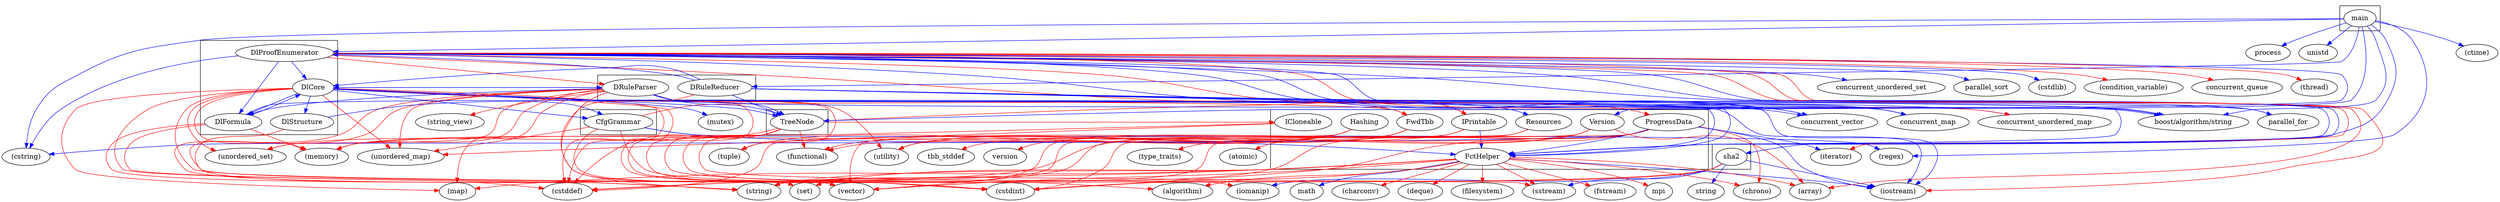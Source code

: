 digraph {
	sha2 -> "(iomanip)" [color=blue]
	sha2 -> "(iostream)" [color=blue]
	sha2 -> "(sstream)" [color=blue]
	sha2 -> string [color=blue]
	sha2 -> "(cstdint)" [color=red]
	sha2 -> "(string)" [color=red]
	subgraph "cluster_D:/Dropbox/eclipse/pmGenerator\cryptography" {
		sha2
		sha2
	}
	CfgGrammar -> FctHelper [color=blue]
	CfgGrammar -> "(regex)" [color=blue]
	CfgGrammar -> IPrintable [color=red]
	CfgGrammar -> "(cstdint)" [color=red]
	CfgGrammar -> "(unordered_map)" [color=red]
	CfgGrammar -> "(vector)" [color=red]
	subgraph "cluster_D:/Dropbox/eclipse/pmGenerator\grammar" {
		CfgGrammar
		CfgGrammar
	}
	FctHelper -> "(iostream)" [color=blue]
	FctHelper -> math [color=blue]
	FctHelper -> "(algorithm)" [color=red]
	FctHelper -> "(array)" [color=red]
	FctHelper -> "(charconv)" [color=red]
	FctHelper -> "(chrono)" [color=red]
	FctHelper -> "(cstddef)" [color=red]
	FctHelper -> "(cstdint)" [color=red]
	FctHelper -> "(deque)" [color=red]
	FctHelper -> "(filesystem)" [color=red]
	FctHelper -> "(fstream)" [color=red]
	FctHelper -> "(map)" [color=red]
	FctHelper -> mpi [color=red]
	FctHelper -> "(set)" [color=red]
	FctHelper -> "(sstream)" [color=red]
	FctHelper -> "(string)" [color=red]
	FctHelper -> "(vector)" [color=red]
	FwdTbb -> version [color=red]
	FwdTbb -> tbb_stddef [color=red]
	FwdTbb -> "(functional)" [color=red]
	FwdTbb -> "(utility)" [color=red]
	Hashing -> "(cstddef)" [color=red]
	Hashing -> "(functional)" [color=red]
	Hashing -> "(tuple)" [color=red]
	Hashing -> "(utility)" [color=red]
	Hashing -> "(vector)" [color=red]
	ICloneable -> "(memory)" [color=red]
	ICloneable -> "(unordered_map)" [color=red]
	IPrintable -> FctHelper [color=blue]
	IPrintable -> "(memory)" [color=red]
	IPrintable -> "(string)" [color=red]
	ProgressData -> FctHelper [color=blue]
	ProgressData -> "(cstring)" [color=blue]
	ProgressData -> "(iostream)" [color=blue]
	ProgressData -> "(iterator)" [color=blue]
	ProgressData -> "(atomic)" [color=red]
	ProgressData -> "(chrono)" [color=red]
	ProgressData -> "(cstdint)" [color=red]
	ProgressData -> "(string)" [color=red]
	ProgressData -> "(vector)" [color=red]
	Resources -> "(string)" [color=red]
	Resources -> "(vector)" [color=red]
	Version -> "(array)" [color=red]
	Version -> "(cstddef)" [color=red]
	Version -> "(cstdint)" [color=red]
	Version -> "(type_traits)" [color=red]
	Version -> "(utility)" [color=red]
	subgraph "cluster_D:/Dropbox/eclipse/pmGenerator\helper" {
		FctHelper
		FctHelper
		FwdTbb
		Hashing
		ICloneable
		IPrintable
		IPrintable
		ProgressData
		ProgressData
		Resources
		Resources
		Version
	}
	DlCore -> FctHelper [color=blue]
	DlCore -> TreeNode [color=blue]
	DlCore -> CfgGrammar [color=blue]
	DlCore -> DRuleParser [color=blue]
	DlCore -> DlFormula [color=blue]
	DlCore -> DlStructure [color=blue]
	DlCore -> concurrent_map [color=blue]
	DlCore -> concurrent_unordered_map [color=blue]
	DlCore -> concurrent_vector [color=blue]
	DlCore -> "(iostream)" [color=blue]
	DlCore -> "(mutex)" [color=blue]
	DlCore -> FwdTbb [color=red]
	DlCore -> "(cstddef)" [color=red]
	DlCore -> "(cstdint)" [color=red]
	DlCore -> "(map)" [color=red]
	DlCore -> "(memory)" [color=red]
	DlCore -> "(string)" [color=red]
	DlCore -> "(unordered_map)" [color=red]
	DlCore -> "(unordered_set)" [color=red]
	DlCore -> "(vector)" [color=red]
	DlFormula -> TreeNode [color=blue]
	DlFormula -> DlCore [color=blue]
	DlFormula -> "(cstddef)" [color=red]
	DlFormula -> "(memory)" [color=red]
	DlFormula -> "(string)" [color=red]
	DlProofEnumerator -> FctHelper [color=blue]
	DlProofEnumerator -> Resources [color=blue]
	DlProofEnumerator -> TreeNode [color=blue]
	DlProofEnumerator -> sha2 [color=blue]
	DlProofEnumerator -> DlCore [color=blue]
	DlProofEnumerator -> DlFormula [color=blue]
	DlProofEnumerator -> "boost/algorithm/string" [color=blue]
	DlProofEnumerator -> concurrent_map [color=blue]
	DlProofEnumerator -> concurrent_unordered_set [color=blue]
	DlProofEnumerator -> concurrent_vector [color=blue]
	DlProofEnumerator -> parallel_for [color=blue]
	DlProofEnumerator -> parallel_sort [color=blue]
	DlProofEnumerator -> "(cstdlib)" [color=blue]
	DlProofEnumerator -> "(cstring)" [color=blue]
	DlProofEnumerator -> FwdTbb [color=red]
	DlProofEnumerator -> ProgressData [color=red]
	DlProofEnumerator -> DRuleParser [color=red]
	DlProofEnumerator -> "(array)" [color=red]
	DlProofEnumerator -> "(condition_variable)" [color=red]
	DlProofEnumerator -> "(iostream)" [color=red]
	DlProofEnumerator -> "(iterator)" [color=red]
	DlProofEnumerator -> concurrent_queue [color=red]
	DlProofEnumerator -> concurrent_unordered_map [color=red]
	DlProofEnumerator -> "(thread)" [color=red]
	DlStructure -> CfgGrammar [color=blue]
	DlStructure -> "(cstdint)" [color=red]
	subgraph "cluster_D:/Dropbox/eclipse/pmGenerator\logic" {
		DlCore
		DlCore
		DlFormula
		DlFormula
		DlProofEnumerator
		DlProofEnumerator
		DlStructure
		DlStructure
	}
	main -> FctHelper [color=blue]
	main -> Version [color=blue]
	main -> DRuleReducer [color=blue]
	main -> DlProofEnumerator [color=blue]
	main -> "boost/algorithm/string" [color=blue]
	main -> "(cstring)" [color=blue]
	main -> "(ctime)" [color=blue]
	main -> "(regex)" [color=blue]
	main -> process [color=blue]
	main -> unistd [color=blue]
	subgraph "cluster_D:/Dropbox/eclipse/pmGenerator" {
		main
	}
	DRuleParser -> FctHelper [color=blue]
	DRuleParser -> TreeNode [color=blue]
	DRuleParser -> DlCore [color=blue]
	DRuleParser -> DlFormula [color=blue]
	DRuleParser -> "boost/algorithm/string" [color=blue]
	DRuleParser -> "(iostream)" [color=blue]
	DRuleParser -> "(cstddef)" [color=red]
	DRuleParser -> "(map)" [color=red]
	DRuleParser -> "(memory)" [color=red]
	DRuleParser -> "(set)" [color=red]
	DRuleParser -> "(string_view)" [color=red]
	DRuleParser -> "(string)" [color=red]
	DRuleParser -> "(tuple)" [color=red]
	DRuleParser -> "(unordered_map)" [color=red]
	DRuleParser -> "(unordered_set)" [color=red]
	DRuleParser -> "(utility)" [color=red]
	DRuleParser -> "(vector)" [color=red]
	DRuleReducer -> FctHelper [color=blue]
	DRuleReducer -> TreeNode [color=blue]
	DRuleReducer -> DlCore [color=blue]
	DRuleReducer -> DlProofEnumerator [color=blue]
	DRuleReducer -> concurrent_map [color=blue]
	DRuleReducer -> concurrent_vector [color=blue]
	DRuleReducer -> parallel_for [color=blue]
	DRuleReducer -> "boost/algorithm/string" [color=blue]
	DRuleReducer -> "(string)" [color=red]
	subgraph "cluster_D:/Dropbox/eclipse/pmGenerator\metamath" {
		DRuleParser
		DRuleParser
		DRuleReducer
		DRuleReducer
	}
	TreeNode -> ICloneable [color=red]
	TreeNode -> IPrintable [color=red]
	TreeNode -> "(algorithm)" [color=red]
	TreeNode -> "(cstddef)" [color=red]
	TreeNode -> "(cstdint)" [color=red]
	TreeNode -> "(functional)" [color=red]
	TreeNode -> "(iomanip)" [color=red]
	TreeNode -> "(sstream)" [color=red]
	TreeNode -> "(unordered_set)" [color=red]
	TreeNode -> "(vector)" [color=red]
	subgraph "cluster_D:/Dropbox/eclipse/pmGenerator\tree" {
		TreeNode
	}
}
